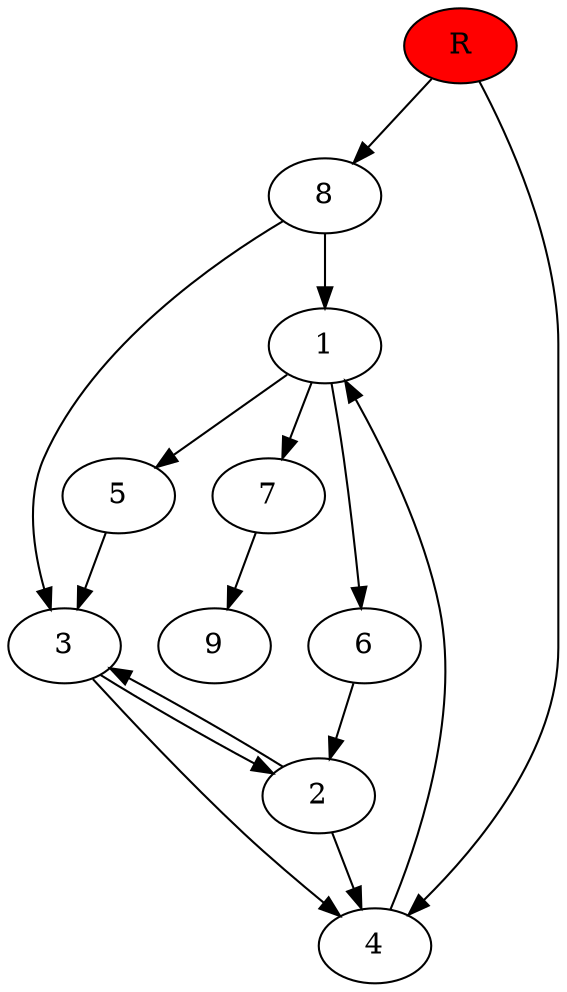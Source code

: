 digraph prb24531 {
	1
	2
	3
	4
	5
	6
	7
	8
	R [fillcolor="#ff0000" style=filled]
	1 -> 5
	1 -> 6
	1 -> 7
	2 -> 3
	2 -> 4
	3 -> 2
	3 -> 4
	4 -> 1
	5 -> 3
	6 -> 2
	7 -> 9
	8 -> 1
	8 -> 3
	R -> 4
	R -> 8
}
